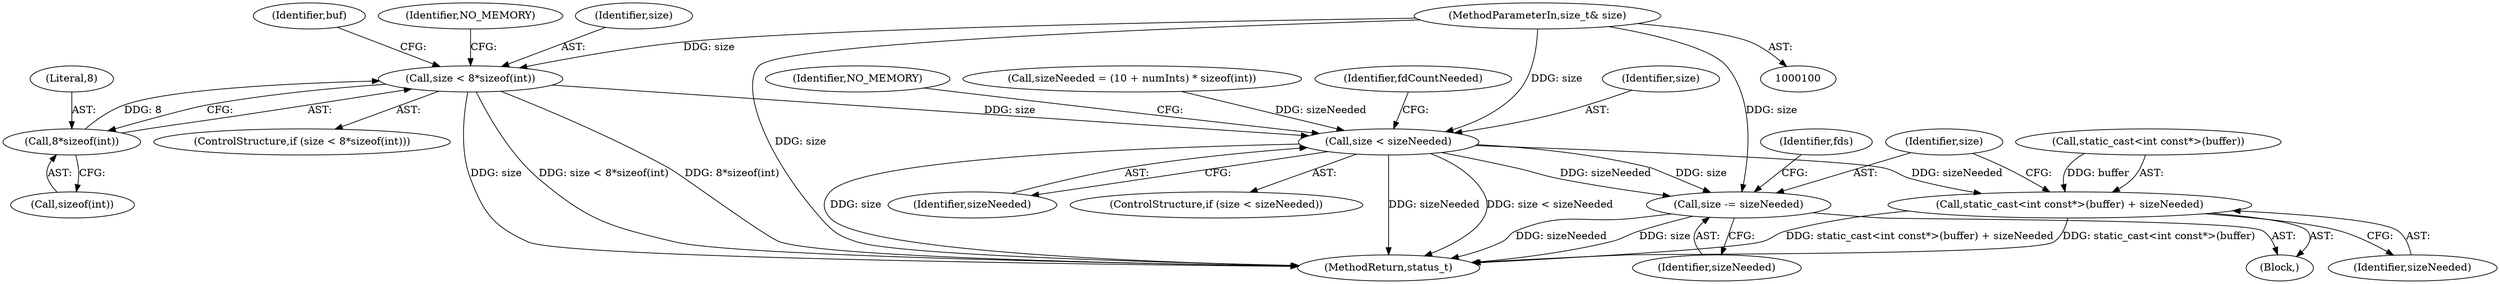 digraph "0_Android_38803268570f90e97452cd9a30ac831661829091@API" {
"1000107" [label="(Call,size < 8*sizeof(int))"];
"1000102" [label="(MethodParameterIn,size_t& size)"];
"1000109" [label="(Call,8*sizeof(int))"];
"1000151" [label="(Call,size < sizeNeeded)"];
"1000304" [label="(Call,static_cast<int const*>(buffer) + sizeNeeded)"];
"1000309" [label="(Call,size -= sizeNeeded)"];
"1000109" [label="(Call,8*sizeof(int))"];
"1000155" [label="(Identifier,NO_MEMORY)"];
"1000142" [label="(Call,sizeNeeded = (10 + numInts) * sizeof(int))"];
"1000313" [label="(Identifier,fds)"];
"1000105" [label="(Block,)"];
"1000108" [label="(Identifier,size)"];
"1000158" [label="(Identifier,fdCountNeeded)"];
"1000111" [label="(Call,sizeof(int))"];
"1000151" [label="(Call,size < sizeNeeded)"];
"1000305" [label="(Call,static_cast<int const*>(buffer))"];
"1000102" [label="(MethodParameterIn,size_t& size)"];
"1000309" [label="(Call,size -= sizeNeeded)"];
"1000153" [label="(Identifier,sizeNeeded)"];
"1000106" [label="(ControlStructure,if (size < 8*sizeof(int)))"];
"1000150" [label="(ControlStructure,if (size < sizeNeeded))"];
"1000308" [label="(Identifier,sizeNeeded)"];
"1000107" [label="(Call,size < 8*sizeof(int))"];
"1000110" [label="(Literal,8)"];
"1000310" [label="(Identifier,size)"];
"1000311" [label="(Identifier,sizeNeeded)"];
"1000117" [label="(Identifier,buf)"];
"1000304" [label="(Call,static_cast<int const*>(buffer) + sizeNeeded)"];
"1000320" [label="(MethodReturn,status_t)"];
"1000152" [label="(Identifier,size)"];
"1000114" [label="(Identifier,NO_MEMORY)"];
"1000107" -> "1000106"  [label="AST: "];
"1000107" -> "1000109"  [label="CFG: "];
"1000108" -> "1000107"  [label="AST: "];
"1000109" -> "1000107"  [label="AST: "];
"1000114" -> "1000107"  [label="CFG: "];
"1000117" -> "1000107"  [label="CFG: "];
"1000107" -> "1000320"  [label="DDG: size"];
"1000107" -> "1000320"  [label="DDG: size < 8*sizeof(int)"];
"1000107" -> "1000320"  [label="DDG: 8*sizeof(int)"];
"1000102" -> "1000107"  [label="DDG: size"];
"1000109" -> "1000107"  [label="DDG: 8"];
"1000107" -> "1000151"  [label="DDG: size"];
"1000102" -> "1000100"  [label="AST: "];
"1000102" -> "1000320"  [label="DDG: size"];
"1000102" -> "1000151"  [label="DDG: size"];
"1000102" -> "1000309"  [label="DDG: size"];
"1000109" -> "1000111"  [label="CFG: "];
"1000110" -> "1000109"  [label="AST: "];
"1000111" -> "1000109"  [label="AST: "];
"1000151" -> "1000150"  [label="AST: "];
"1000151" -> "1000153"  [label="CFG: "];
"1000152" -> "1000151"  [label="AST: "];
"1000153" -> "1000151"  [label="AST: "];
"1000155" -> "1000151"  [label="CFG: "];
"1000158" -> "1000151"  [label="CFG: "];
"1000151" -> "1000320"  [label="DDG: size < sizeNeeded"];
"1000151" -> "1000320"  [label="DDG: size"];
"1000151" -> "1000320"  [label="DDG: sizeNeeded"];
"1000142" -> "1000151"  [label="DDG: sizeNeeded"];
"1000151" -> "1000304"  [label="DDG: sizeNeeded"];
"1000151" -> "1000309"  [label="DDG: sizeNeeded"];
"1000151" -> "1000309"  [label="DDG: size"];
"1000304" -> "1000105"  [label="AST: "];
"1000304" -> "1000308"  [label="CFG: "];
"1000305" -> "1000304"  [label="AST: "];
"1000308" -> "1000304"  [label="AST: "];
"1000310" -> "1000304"  [label="CFG: "];
"1000304" -> "1000320"  [label="DDG: static_cast<int const*>(buffer) + sizeNeeded"];
"1000304" -> "1000320"  [label="DDG: static_cast<int const*>(buffer)"];
"1000305" -> "1000304"  [label="DDG: buffer"];
"1000309" -> "1000105"  [label="AST: "];
"1000309" -> "1000311"  [label="CFG: "];
"1000310" -> "1000309"  [label="AST: "];
"1000311" -> "1000309"  [label="AST: "];
"1000313" -> "1000309"  [label="CFG: "];
"1000309" -> "1000320"  [label="DDG: size"];
"1000309" -> "1000320"  [label="DDG: sizeNeeded"];
}

